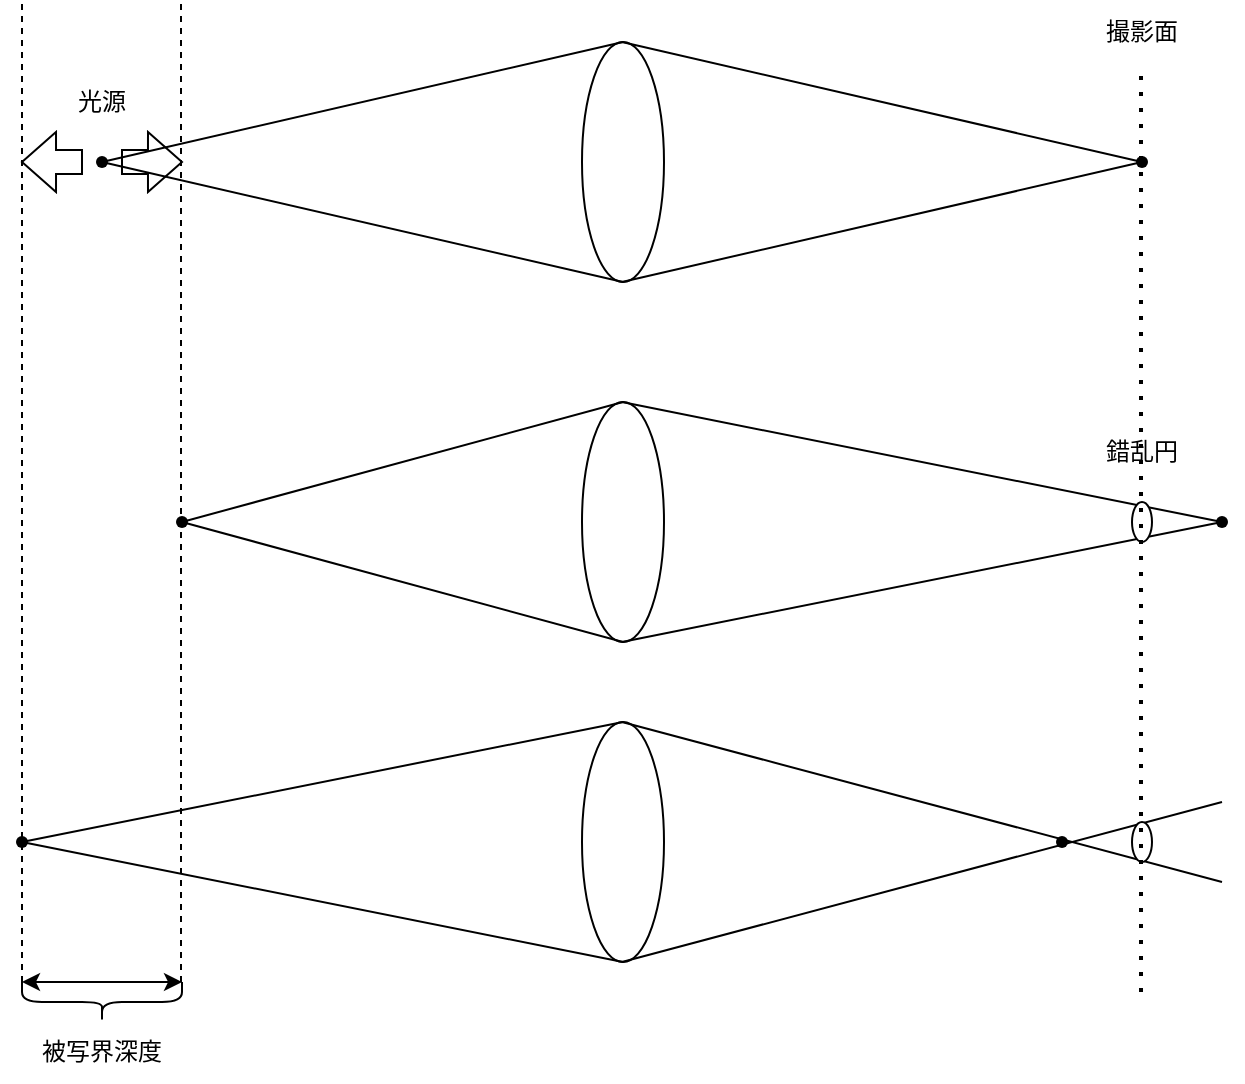 <mxfile version="24.7.17">
  <diagram name="ページ1" id="pV3M6XK92egPe8y21Z4L">
    <mxGraphModel dx="954" dy="622" grid="1" gridSize="10" guides="1" tooltips="1" connect="1" arrows="1" fold="1" page="1" pageScale="1" pageWidth="827" pageHeight="1169" math="0" shadow="0">
      <root>
        <mxCell id="0" />
        <mxCell id="1" parent="0" />
        <mxCell id="d_UI1BqBw1gaEGtruLU--1" value="" style="ellipse;whiteSpace=wrap;html=1;" vertex="1" parent="1">
          <mxGeometry x="400" y="100" width="41" height="120" as="geometry" />
        </mxCell>
        <mxCell id="d_UI1BqBw1gaEGtruLU--2" value="" style="shape=waypoint;sketch=0;fillStyle=solid;size=6;pointerEvents=1;points=[];fillColor=none;resizable=0;rotatable=0;perimeter=centerPerimeter;snapToPoint=1;" vertex="1" parent="1">
          <mxGeometry x="150" y="150" width="20" height="20" as="geometry" />
        </mxCell>
        <mxCell id="d_UI1BqBw1gaEGtruLU--3" value="" style="shape=singleArrow;whiteSpace=wrap;html=1;arrowWidth=0.4;arrowSize=0.567;" vertex="1" parent="1">
          <mxGeometry x="170" y="145" width="30" height="30" as="geometry" />
        </mxCell>
        <mxCell id="d_UI1BqBw1gaEGtruLU--4" value="" style="shape=singleArrow;whiteSpace=wrap;html=1;arrowWidth=0.4;arrowSize=0.567;rotation=-180;" vertex="1" parent="1">
          <mxGeometry x="120" y="145" width="30" height="30" as="geometry" />
        </mxCell>
        <mxCell id="d_UI1BqBw1gaEGtruLU--5" value="" style="endArrow=none;html=1;rounded=0;entryX=0.5;entryY=0;entryDx=0;entryDy=0;" edge="1" parent="1" source="d_UI1BqBw1gaEGtruLU--2" target="d_UI1BqBw1gaEGtruLU--1">
          <mxGeometry width="50" height="50" relative="1" as="geometry">
            <mxPoint x="390" y="190" as="sourcePoint" />
            <mxPoint x="440" y="140" as="targetPoint" />
          </mxGeometry>
        </mxCell>
        <mxCell id="d_UI1BqBw1gaEGtruLU--6" value="" style="endArrow=none;html=1;rounded=0;entryX=0.5;entryY=1;entryDx=0;entryDy=0;" edge="1" parent="1" target="d_UI1BqBw1gaEGtruLU--1">
          <mxGeometry width="50" height="50" relative="1" as="geometry">
            <mxPoint x="160" y="160" as="sourcePoint" />
            <mxPoint x="431" y="110" as="targetPoint" />
          </mxGeometry>
        </mxCell>
        <mxCell id="d_UI1BqBw1gaEGtruLU--7" value="" style="endArrow=none;html=1;rounded=0;" edge="1" parent="1">
          <mxGeometry width="50" height="50" relative="1" as="geometry">
            <mxPoint x="420" y="100" as="sourcePoint" />
            <mxPoint x="680" y="160" as="targetPoint" />
          </mxGeometry>
        </mxCell>
        <mxCell id="d_UI1BqBw1gaEGtruLU--8" value="" style="endArrow=none;html=1;rounded=0;" edge="1" parent="1">
          <mxGeometry width="50" height="50" relative="1" as="geometry">
            <mxPoint x="420" y="220" as="sourcePoint" />
            <mxPoint x="680" y="160" as="targetPoint" />
          </mxGeometry>
        </mxCell>
        <mxCell id="d_UI1BqBw1gaEGtruLU--9" value="" style="shape=waypoint;sketch=0;fillStyle=solid;size=6;pointerEvents=1;points=[];fillColor=none;resizable=0;rotatable=0;perimeter=centerPerimeter;snapToPoint=1;" vertex="1" parent="1">
          <mxGeometry x="670" y="150" width="20" height="20" as="geometry" />
        </mxCell>
        <mxCell id="d_UI1BqBw1gaEGtruLU--10" value="" style="ellipse;whiteSpace=wrap;html=1;" vertex="1" parent="1">
          <mxGeometry x="400" y="280" width="41" height="120" as="geometry" />
        </mxCell>
        <mxCell id="d_UI1BqBw1gaEGtruLU--14" value="" style="endArrow=none;html=1;rounded=0;entryX=0.5;entryY=0;entryDx=0;entryDy=0;" edge="1" parent="1" target="d_UI1BqBw1gaEGtruLU--10">
          <mxGeometry width="50" height="50" relative="1" as="geometry">
            <mxPoint x="200" y="340" as="sourcePoint" />
            <mxPoint x="440" y="320" as="targetPoint" />
          </mxGeometry>
        </mxCell>
        <mxCell id="d_UI1BqBw1gaEGtruLU--15" value="" style="endArrow=none;html=1;rounded=0;entryX=0.5;entryY=1;entryDx=0;entryDy=0;" edge="1" parent="1" target="d_UI1BqBw1gaEGtruLU--10" source="d_UI1BqBw1gaEGtruLU--11">
          <mxGeometry width="50" height="50" relative="1" as="geometry">
            <mxPoint x="200" y="340" as="sourcePoint" />
            <mxPoint x="431" y="290" as="targetPoint" />
          </mxGeometry>
        </mxCell>
        <mxCell id="d_UI1BqBw1gaEGtruLU--16" value="" style="endArrow=none;html=1;rounded=0;" edge="1" parent="1" target="d_UI1BqBw1gaEGtruLU--18">
          <mxGeometry width="50" height="50" relative="1" as="geometry">
            <mxPoint x="420" y="280" as="sourcePoint" />
            <mxPoint x="680" y="340" as="targetPoint" />
          </mxGeometry>
        </mxCell>
        <mxCell id="d_UI1BqBw1gaEGtruLU--17" value="" style="endArrow=none;html=1;rounded=0;entryX=0.55;entryY=0.9;entryDx=0;entryDy=0;entryPerimeter=0;" edge="1" parent="1" target="d_UI1BqBw1gaEGtruLU--18">
          <mxGeometry width="50" height="50" relative="1" as="geometry">
            <mxPoint x="420" y="400" as="sourcePoint" />
            <mxPoint x="680" y="340" as="targetPoint" />
          </mxGeometry>
        </mxCell>
        <mxCell id="d_UI1BqBw1gaEGtruLU--18" value="" style="shape=waypoint;sketch=0;fillStyle=solid;size=6;pointerEvents=1;points=[];fillColor=none;resizable=0;rotatable=0;perimeter=centerPerimeter;snapToPoint=1;" vertex="1" parent="1">
          <mxGeometry x="710" y="330" width="20" height="20" as="geometry" />
        </mxCell>
        <mxCell id="d_UI1BqBw1gaEGtruLU--19" value="" style="endArrow=none;html=1;rounded=0;entryDx=0;entryDy=0;" edge="1" parent="1" target="d_UI1BqBw1gaEGtruLU--11">
          <mxGeometry width="50" height="50" relative="1" as="geometry">
            <mxPoint x="200" y="340" as="sourcePoint" />
            <mxPoint x="421" y="400" as="targetPoint" />
          </mxGeometry>
        </mxCell>
        <mxCell id="d_UI1BqBw1gaEGtruLU--11" value="" style="shape=waypoint;sketch=0;fillStyle=solid;size=6;pointerEvents=1;points=[];fillColor=none;resizable=0;rotatable=0;perimeter=centerPerimeter;snapToPoint=1;" vertex="1" parent="1">
          <mxGeometry x="190" y="330" width="20" height="20" as="geometry" />
        </mxCell>
        <mxCell id="d_UI1BqBw1gaEGtruLU--20" value="" style="ellipse;whiteSpace=wrap;html=1;" vertex="1" parent="1">
          <mxGeometry x="400" y="440" width="41" height="120" as="geometry" />
        </mxCell>
        <mxCell id="d_UI1BqBw1gaEGtruLU--21" value="" style="endArrow=none;html=1;rounded=0;entryX=0.5;entryY=0;entryDx=0;entryDy=0;exitX=0.8;exitY=0.5;exitDx=0;exitDy=0;exitPerimeter=0;" edge="1" parent="1" target="d_UI1BqBw1gaEGtruLU--20" source="d_UI1BqBw1gaEGtruLU--27">
          <mxGeometry width="50" height="50" relative="1" as="geometry">
            <mxPoint x="200" y="500" as="sourcePoint" />
            <mxPoint x="440" y="480" as="targetPoint" />
          </mxGeometry>
        </mxCell>
        <mxCell id="d_UI1BqBw1gaEGtruLU--22" value="" style="endArrow=none;html=1;rounded=0;entryX=0.5;entryY=1;entryDx=0;entryDy=0;" edge="1" parent="1" source="d_UI1BqBw1gaEGtruLU--27" target="d_UI1BqBw1gaEGtruLU--20">
          <mxGeometry width="50" height="50" relative="1" as="geometry">
            <mxPoint x="200" y="500" as="sourcePoint" />
            <mxPoint x="431" y="450" as="targetPoint" />
          </mxGeometry>
        </mxCell>
        <mxCell id="d_UI1BqBw1gaEGtruLU--23" value="" style="endArrow=none;html=1;rounded=0;" edge="1" parent="1">
          <mxGeometry width="50" height="50" relative="1" as="geometry">
            <mxPoint x="420" y="440" as="sourcePoint" />
            <mxPoint x="720" y="520" as="targetPoint" />
          </mxGeometry>
        </mxCell>
        <mxCell id="d_UI1BqBw1gaEGtruLU--24" value="" style="endArrow=none;html=1;rounded=0;" edge="1" parent="1" source="d_UI1BqBw1gaEGtruLU--25">
          <mxGeometry width="50" height="50" relative="1" as="geometry">
            <mxPoint x="420" y="560" as="sourcePoint" />
            <mxPoint x="640" y="500" as="targetPoint" />
          </mxGeometry>
        </mxCell>
        <mxCell id="d_UI1BqBw1gaEGtruLU--27" value="" style="shape=waypoint;sketch=0;fillStyle=solid;size=6;pointerEvents=1;points=[];fillColor=none;resizable=0;rotatable=0;perimeter=centerPerimeter;snapToPoint=1;" vertex="1" parent="1">
          <mxGeometry x="110" y="490" width="20" height="20" as="geometry" />
        </mxCell>
        <mxCell id="d_UI1BqBw1gaEGtruLU--28" value="" style="endArrow=none;html=1;rounded=0;" edge="1" parent="1">
          <mxGeometry width="50" height="50" relative="1" as="geometry">
            <mxPoint x="420" y="560" as="sourcePoint" />
            <mxPoint x="720" y="480" as="targetPoint" />
          </mxGeometry>
        </mxCell>
        <mxCell id="d_UI1BqBw1gaEGtruLU--25" value="" style="shape=waypoint;sketch=0;fillStyle=solid;size=6;pointerEvents=1;points=[];fillColor=none;resizable=0;rotatable=0;perimeter=centerPerimeter;snapToPoint=1;" vertex="1" parent="1">
          <mxGeometry x="630" y="490" width="20" height="20" as="geometry" />
        </mxCell>
        <mxCell id="d_UI1BqBw1gaEGtruLU--29" value="光源" style="text;html=1;align=center;verticalAlign=middle;whiteSpace=wrap;rounded=0;" vertex="1" parent="1">
          <mxGeometry x="130" y="115" width="60" height="30" as="geometry" />
        </mxCell>
        <mxCell id="d_UI1BqBw1gaEGtruLU--30" value="" style="ellipse;whiteSpace=wrap;html=1;" vertex="1" parent="1">
          <mxGeometry x="675" y="330" width="10" height="20" as="geometry" />
        </mxCell>
        <mxCell id="d_UI1BqBw1gaEGtruLU--31" value="" style="ellipse;whiteSpace=wrap;html=1;" vertex="1" parent="1">
          <mxGeometry x="675" y="490" width="10" height="20" as="geometry" />
        </mxCell>
        <mxCell id="d_UI1BqBw1gaEGtruLU--32" value="" style="endArrow=none;dashed=1;html=1;rounded=0;" edge="1" parent="1">
          <mxGeometry width="50" height="50" relative="1" as="geometry">
            <mxPoint x="120" y="570" as="sourcePoint" />
            <mxPoint x="120" y="80" as="targetPoint" />
          </mxGeometry>
        </mxCell>
        <mxCell id="d_UI1BqBw1gaEGtruLU--33" value="" style="endArrow=none;dashed=1;html=1;rounded=0;" edge="1" parent="1">
          <mxGeometry width="50" height="50" relative="1" as="geometry">
            <mxPoint x="199.5" y="570" as="sourcePoint" />
            <mxPoint x="199.5" y="80" as="targetPoint" />
          </mxGeometry>
        </mxCell>
        <mxCell id="d_UI1BqBw1gaEGtruLU--34" value="錯乱円" style="text;html=1;align=center;verticalAlign=middle;whiteSpace=wrap;rounded=0;" vertex="1" parent="1">
          <mxGeometry x="650" y="290" width="60" height="30" as="geometry" />
        </mxCell>
        <mxCell id="d_UI1BqBw1gaEGtruLU--35" value="" style="shape=curlyBracket;whiteSpace=wrap;html=1;rounded=1;flipH=1;labelPosition=right;verticalLabelPosition=middle;align=left;verticalAlign=middle;rotation=90;" vertex="1" parent="1">
          <mxGeometry x="150" y="540" width="20" height="80" as="geometry" />
        </mxCell>
        <mxCell id="d_UI1BqBw1gaEGtruLU--36" value="被写界深度" style="text;html=1;align=center;verticalAlign=middle;whiteSpace=wrap;rounded=0;" vertex="1" parent="1">
          <mxGeometry x="120" y="590" width="80" height="30" as="geometry" />
        </mxCell>
        <mxCell id="d_UI1BqBw1gaEGtruLU--40" value="撮影面" style="text;html=1;align=center;verticalAlign=middle;whiteSpace=wrap;rounded=0;" vertex="1" parent="1">
          <mxGeometry x="650" y="80" width="60" height="30" as="geometry" />
        </mxCell>
        <mxCell id="d_UI1BqBw1gaEGtruLU--41" value="" style="endArrow=none;dashed=1;html=1;dashPattern=1 3;strokeWidth=2;rounded=0;entryX=0.5;entryY=1;entryDx=0;entryDy=0;" edge="1" parent="1">
          <mxGeometry width="50" height="50" relative="1" as="geometry">
            <mxPoint x="679.5" y="575" as="sourcePoint" />
            <mxPoint x="679.5" y="115" as="targetPoint" />
          </mxGeometry>
        </mxCell>
        <mxCell id="d_UI1BqBw1gaEGtruLU--42" value="" style="endArrow=classic;startArrow=classic;html=1;rounded=0;" edge="1" parent="1">
          <mxGeometry width="50" height="50" relative="1" as="geometry">
            <mxPoint x="120" y="570" as="sourcePoint" />
            <mxPoint x="200" y="570" as="targetPoint" />
          </mxGeometry>
        </mxCell>
      </root>
    </mxGraphModel>
  </diagram>
</mxfile>
